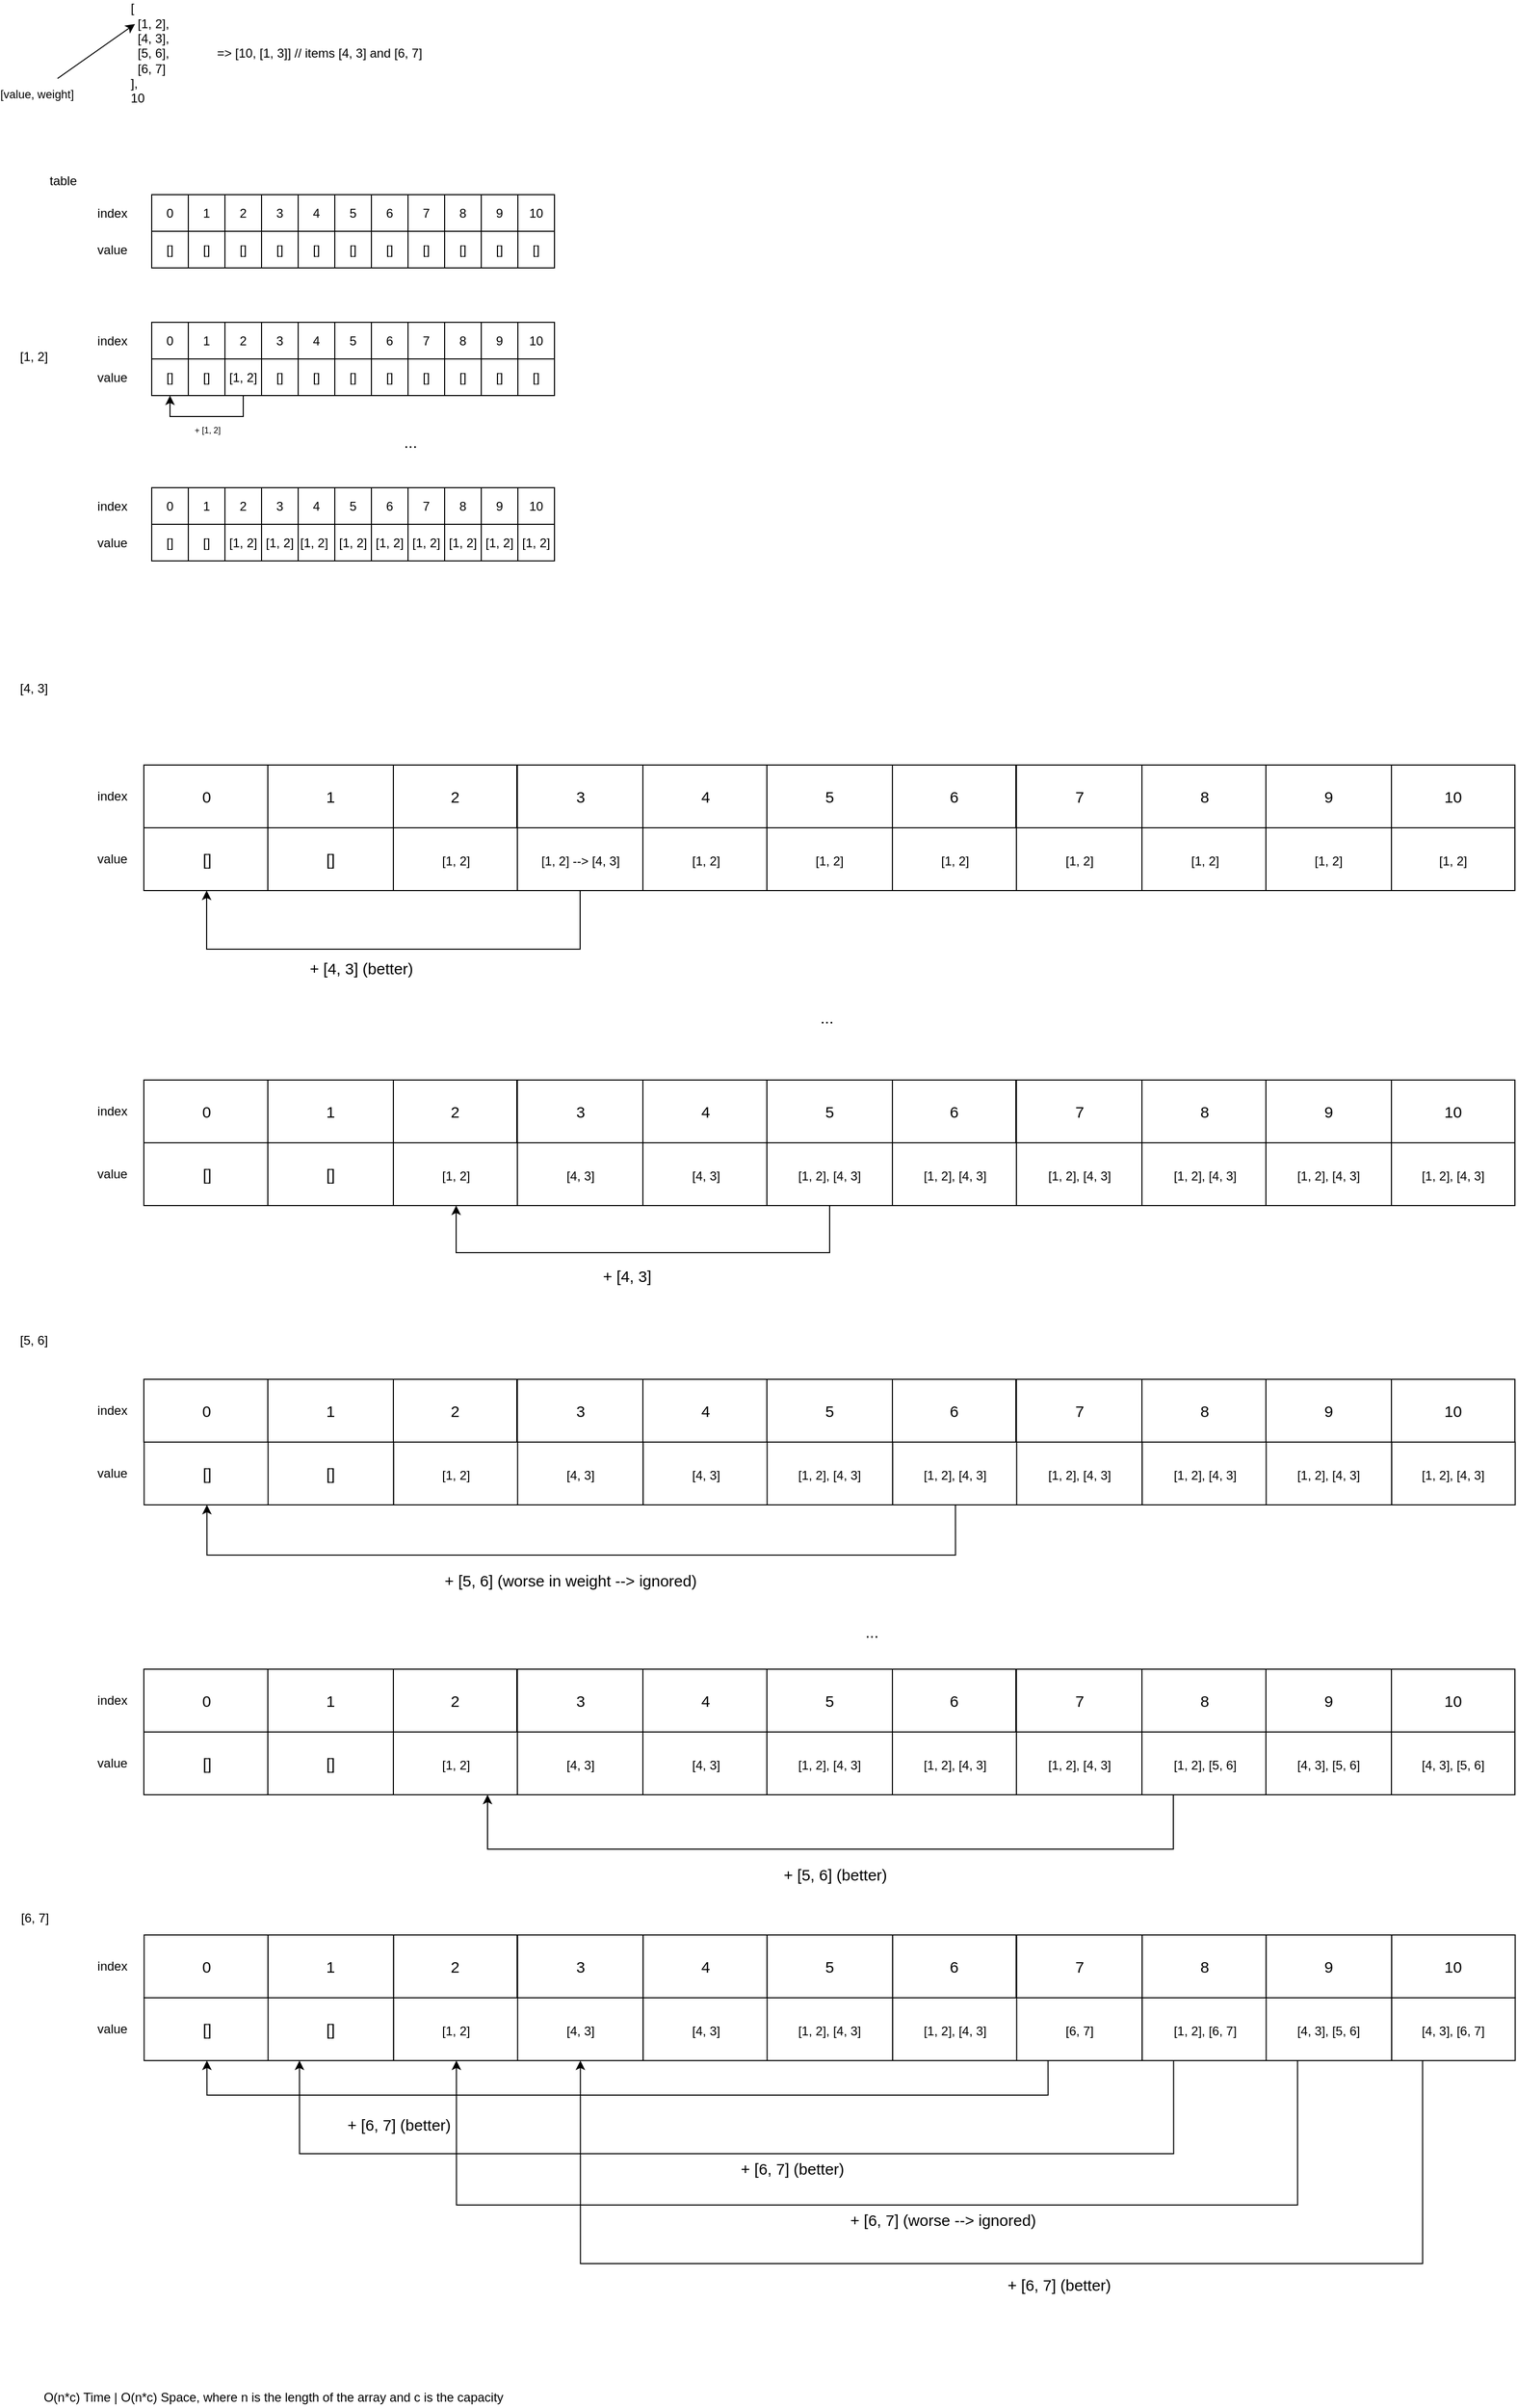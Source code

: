 <mxfile version="14.5.1" type="device"><diagram id="QhJhyZ4mM4_IE3tO9itw" name="KnapsackProblem"><mxGraphModel dx="1517" dy="710" grid="0" gridSize="10" guides="1" tooltips="1" connect="1" arrows="1" fold="1" page="0" pageScale="1" pageWidth="850" pageHeight="1100" math="0" shadow="0"><root><mxCell id="0"/><mxCell id="1" parent="0"/><mxCell id="BB3GYA-ZeCmXCDTuAXw7-2" value="&lt;div&gt;[&lt;/div&gt;&lt;div&gt;&amp;nbsp; [1, 2],&lt;/div&gt;&lt;div&gt;&amp;nbsp; [4, 3],&lt;/div&gt;&lt;div&gt;&amp;nbsp; [5, 6],&lt;/div&gt;&lt;div&gt;&amp;nbsp; [6, 7]&lt;/div&gt;&lt;div&gt;],&lt;/div&gt;&lt;div&gt;10&lt;/div&gt;" style="text;html=1;align=left;verticalAlign=middle;resizable=0;points=[];autosize=1;" vertex="1" parent="1"><mxGeometry x="113" y="82" width="47" height="99" as="geometry"/></mxCell><mxCell id="BB3GYA-ZeCmXCDTuAXw7-3" value="=&amp;gt; [10, [1, 3]] // items [4, 3] and [6, 7]" style="text;html=1;align=center;verticalAlign=middle;resizable=0;points=[];autosize=1;" vertex="1" parent="1"><mxGeometry x="192" y="122.5" width="206" height="18" as="geometry"/></mxCell><mxCell id="BB3GYA-ZeCmXCDTuAXw7-4" value="0" style="whiteSpace=wrap;html=1;aspect=fixed;align=center;" vertex="1" parent="1"><mxGeometry x="135" y="267" width="35" height="35" as="geometry"/></mxCell><mxCell id="BB3GYA-ZeCmXCDTuAXw7-5" value="1" style="whiteSpace=wrap;html=1;aspect=fixed;align=center;" vertex="1" parent="1"><mxGeometry x="170" y="267" width="35" height="35" as="geometry"/></mxCell><mxCell id="BB3GYA-ZeCmXCDTuAXw7-6" value="2" style="whiteSpace=wrap;html=1;aspect=fixed;align=center;" vertex="1" parent="1"><mxGeometry x="205" y="267" width="35" height="35" as="geometry"/></mxCell><mxCell id="BB3GYA-ZeCmXCDTuAXw7-7" value="3" style="whiteSpace=wrap;html=1;aspect=fixed;align=center;" vertex="1" parent="1"><mxGeometry x="240" y="267" width="35" height="35" as="geometry"/></mxCell><mxCell id="BB3GYA-ZeCmXCDTuAXw7-8" value="4" style="whiteSpace=wrap;html=1;aspect=fixed;align=center;" vertex="1" parent="1"><mxGeometry x="275" y="267" width="35" height="35" as="geometry"/></mxCell><mxCell id="BB3GYA-ZeCmXCDTuAXw7-9" value="index" style="text;html=1;align=center;verticalAlign=middle;resizable=0;points=[];autosize=1;" vertex="1" parent="1"><mxGeometry x="77" y="275.5" width="39" height="18" as="geometry"/></mxCell><mxCell id="BB3GYA-ZeCmXCDTuAXw7-10" value="5" style="whiteSpace=wrap;html=1;aspect=fixed;align=center;" vertex="1" parent="1"><mxGeometry x="310" y="267" width="35" height="35" as="geometry"/></mxCell><mxCell id="BB3GYA-ZeCmXCDTuAXw7-11" value="6" style="whiteSpace=wrap;html=1;aspect=fixed;align=center;" vertex="1" parent="1"><mxGeometry x="345" y="267" width="35" height="35" as="geometry"/></mxCell><mxCell id="BB3GYA-ZeCmXCDTuAXw7-12" value="7" style="whiteSpace=wrap;html=1;aspect=fixed;align=center;" vertex="1" parent="1"><mxGeometry x="380" y="267" width="35" height="35" as="geometry"/></mxCell><mxCell id="BB3GYA-ZeCmXCDTuAXw7-13" value="8" style="whiteSpace=wrap;html=1;aspect=fixed;align=center;" vertex="1" parent="1"><mxGeometry x="415" y="267" width="35" height="35" as="geometry"/></mxCell><mxCell id="BB3GYA-ZeCmXCDTuAXw7-14" value="9" style="whiteSpace=wrap;html=1;aspect=fixed;align=center;" vertex="1" parent="1"><mxGeometry x="450" y="267" width="35" height="35" as="geometry"/></mxCell><mxCell id="BB3GYA-ZeCmXCDTuAXw7-15" value="10" style="whiteSpace=wrap;html=1;aspect=fixed;align=center;" vertex="1" parent="1"><mxGeometry x="485" y="267" width="35" height="35" as="geometry"/></mxCell><mxCell id="BB3GYA-ZeCmXCDTuAXw7-16" value="value" style="text;html=1;align=center;verticalAlign=middle;resizable=0;points=[];autosize=1;" vertex="1" parent="1"><mxGeometry x="77" y="310.5" width="39" height="18" as="geometry"/></mxCell><mxCell id="BB3GYA-ZeCmXCDTuAXw7-17" value="[]" style="whiteSpace=wrap;html=1;aspect=fixed;align=center;" vertex="1" parent="1"><mxGeometry x="135" y="302" width="35" height="35" as="geometry"/></mxCell><mxCell id="BB3GYA-ZeCmXCDTuAXw7-18" value="[]" style="whiteSpace=wrap;html=1;aspect=fixed;align=center;" vertex="1" parent="1"><mxGeometry x="170" y="302" width="35" height="35" as="geometry"/></mxCell><mxCell id="BB3GYA-ZeCmXCDTuAXw7-19" value="[]" style="whiteSpace=wrap;html=1;aspect=fixed;align=center;" vertex="1" parent="1"><mxGeometry x="205" y="302" width="35" height="35" as="geometry"/></mxCell><mxCell id="BB3GYA-ZeCmXCDTuAXw7-20" value="[]" style="whiteSpace=wrap;html=1;aspect=fixed;align=center;" vertex="1" parent="1"><mxGeometry x="240" y="302" width="35" height="35" as="geometry"/></mxCell><mxCell id="BB3GYA-ZeCmXCDTuAXw7-21" value="[]" style="whiteSpace=wrap;html=1;aspect=fixed;align=center;" vertex="1" parent="1"><mxGeometry x="275" y="302" width="35" height="35" as="geometry"/></mxCell><mxCell id="BB3GYA-ZeCmXCDTuAXw7-22" value="[]" style="whiteSpace=wrap;html=1;aspect=fixed;align=center;" vertex="1" parent="1"><mxGeometry x="310" y="302" width="35" height="35" as="geometry"/></mxCell><mxCell id="BB3GYA-ZeCmXCDTuAXw7-23" value="[]" style="whiteSpace=wrap;html=1;aspect=fixed;align=center;" vertex="1" parent="1"><mxGeometry x="345" y="302" width="35" height="35" as="geometry"/></mxCell><mxCell id="BB3GYA-ZeCmXCDTuAXw7-24" value="[]" style="whiteSpace=wrap;html=1;aspect=fixed;align=center;" vertex="1" parent="1"><mxGeometry x="380" y="302" width="35" height="35" as="geometry"/></mxCell><mxCell id="BB3GYA-ZeCmXCDTuAXw7-25" value="[]" style="whiteSpace=wrap;html=1;aspect=fixed;align=center;" vertex="1" parent="1"><mxGeometry x="415" y="302" width="35" height="35" as="geometry"/></mxCell><mxCell id="BB3GYA-ZeCmXCDTuAXw7-26" value="[]" style="whiteSpace=wrap;html=1;aspect=fixed;align=center;" vertex="1" parent="1"><mxGeometry x="450" y="302" width="35" height="35" as="geometry"/></mxCell><mxCell id="BB3GYA-ZeCmXCDTuAXw7-27" value="[]" style="whiteSpace=wrap;html=1;aspect=fixed;align=center;" vertex="1" parent="1"><mxGeometry x="485" y="302" width="35" height="35" as="geometry"/></mxCell><mxCell id="BB3GYA-ZeCmXCDTuAXw7-29" value="table" style="text;html=1;align=center;verticalAlign=middle;resizable=0;points=[];autosize=1;" vertex="1" parent="1"><mxGeometry x="32" y="245" width="36" height="18" as="geometry"/></mxCell><mxCell id="BB3GYA-ZeCmXCDTuAXw7-30" value="0" style="whiteSpace=wrap;html=1;aspect=fixed;align=center;" vertex="1" parent="1"><mxGeometry x="135" y="389" width="35" height="35" as="geometry"/></mxCell><mxCell id="BB3GYA-ZeCmXCDTuAXw7-31" value="1" style="whiteSpace=wrap;html=1;aspect=fixed;align=center;" vertex="1" parent="1"><mxGeometry x="170" y="389" width="35" height="35" as="geometry"/></mxCell><mxCell id="BB3GYA-ZeCmXCDTuAXw7-32" value="2" style="whiteSpace=wrap;html=1;aspect=fixed;align=center;" vertex="1" parent="1"><mxGeometry x="205" y="389" width="35" height="35" as="geometry"/></mxCell><mxCell id="BB3GYA-ZeCmXCDTuAXw7-33" value="3" style="whiteSpace=wrap;html=1;aspect=fixed;align=center;" vertex="1" parent="1"><mxGeometry x="240" y="389" width="35" height="35" as="geometry"/></mxCell><mxCell id="BB3GYA-ZeCmXCDTuAXw7-34" value="4" style="whiteSpace=wrap;html=1;aspect=fixed;align=center;" vertex="1" parent="1"><mxGeometry x="275" y="389" width="35" height="35" as="geometry"/></mxCell><mxCell id="BB3GYA-ZeCmXCDTuAXw7-35" value="index" style="text;html=1;align=center;verticalAlign=middle;resizable=0;points=[];autosize=1;" vertex="1" parent="1"><mxGeometry x="77" y="397.5" width="39" height="18" as="geometry"/></mxCell><mxCell id="BB3GYA-ZeCmXCDTuAXw7-36" value="5" style="whiteSpace=wrap;html=1;aspect=fixed;align=center;" vertex="1" parent="1"><mxGeometry x="310" y="389" width="35" height="35" as="geometry"/></mxCell><mxCell id="BB3GYA-ZeCmXCDTuAXw7-37" value="6" style="whiteSpace=wrap;html=1;aspect=fixed;align=center;" vertex="1" parent="1"><mxGeometry x="345" y="389" width="35" height="35" as="geometry"/></mxCell><mxCell id="BB3GYA-ZeCmXCDTuAXw7-38" value="7" style="whiteSpace=wrap;html=1;aspect=fixed;align=center;" vertex="1" parent="1"><mxGeometry x="380" y="389" width="35" height="35" as="geometry"/></mxCell><mxCell id="BB3GYA-ZeCmXCDTuAXw7-39" value="8" style="whiteSpace=wrap;html=1;aspect=fixed;align=center;" vertex="1" parent="1"><mxGeometry x="415" y="389" width="35" height="35" as="geometry"/></mxCell><mxCell id="BB3GYA-ZeCmXCDTuAXw7-40" value="9" style="whiteSpace=wrap;html=1;aspect=fixed;align=center;" vertex="1" parent="1"><mxGeometry x="450" y="389" width="35" height="35" as="geometry"/></mxCell><mxCell id="BB3GYA-ZeCmXCDTuAXw7-41" value="10" style="whiteSpace=wrap;html=1;aspect=fixed;align=center;" vertex="1" parent="1"><mxGeometry x="485" y="389" width="35" height="35" as="geometry"/></mxCell><mxCell id="BB3GYA-ZeCmXCDTuAXw7-42" value="value" style="text;html=1;align=center;verticalAlign=middle;resizable=0;points=[];autosize=1;" vertex="1" parent="1"><mxGeometry x="77" y="432.5" width="39" height="18" as="geometry"/></mxCell><mxCell id="BB3GYA-ZeCmXCDTuAXw7-43" value="[]" style="whiteSpace=wrap;html=1;aspect=fixed;align=center;" vertex="1" parent="1"><mxGeometry x="135" y="424" width="35" height="35" as="geometry"/></mxCell><mxCell id="BB3GYA-ZeCmXCDTuAXw7-44" value="[]" style="whiteSpace=wrap;html=1;aspect=fixed;align=center;" vertex="1" parent="1"><mxGeometry x="170" y="424" width="35" height="35" as="geometry"/></mxCell><mxCell id="BB3GYA-ZeCmXCDTuAXw7-97" style="edgeStyle=orthogonalEdgeStyle;rounded=0;orthogonalLoop=1;jettySize=auto;html=1;exitX=0.5;exitY=1;exitDx=0;exitDy=0;entryX=0.5;entryY=1;entryDx=0;entryDy=0;fontSize=8;" edge="1" parent="1" source="BB3GYA-ZeCmXCDTuAXw7-45" target="BB3GYA-ZeCmXCDTuAXw7-43"><mxGeometry relative="1" as="geometry"/></mxCell><mxCell id="BB3GYA-ZeCmXCDTuAXw7-45" value="[1, 2]" style="whiteSpace=wrap;html=1;aspect=fixed;align=center;fontSize=12;" vertex="1" parent="1"><mxGeometry x="205" y="424" width="35" height="35" as="geometry"/></mxCell><mxCell id="BB3GYA-ZeCmXCDTuAXw7-46" value="[]" style="whiteSpace=wrap;html=1;aspect=fixed;align=center;" vertex="1" parent="1"><mxGeometry x="240" y="424" width="35" height="35" as="geometry"/></mxCell><mxCell id="BB3GYA-ZeCmXCDTuAXw7-47" value="&lt;span style=&quot;font-size: 12px&quot;&gt;[]&lt;/span&gt;" style="whiteSpace=wrap;html=1;aspect=fixed;align=center;fontSize=8;" vertex="1" parent="1"><mxGeometry x="275" y="424" width="35" height="35" as="geometry"/></mxCell><mxCell id="BB3GYA-ZeCmXCDTuAXw7-48" value="[]" style="whiteSpace=wrap;html=1;aspect=fixed;align=center;" vertex="1" parent="1"><mxGeometry x="310" y="424" width="35" height="35" as="geometry"/></mxCell><mxCell id="BB3GYA-ZeCmXCDTuAXw7-49" value="[]" style="whiteSpace=wrap;html=1;aspect=fixed;align=center;" vertex="1" parent="1"><mxGeometry x="345" y="424" width="35" height="35" as="geometry"/></mxCell><mxCell id="BB3GYA-ZeCmXCDTuAXw7-50" value="[]" style="whiteSpace=wrap;html=1;aspect=fixed;align=center;" vertex="1" parent="1"><mxGeometry x="380" y="424" width="35" height="35" as="geometry"/></mxCell><mxCell id="BB3GYA-ZeCmXCDTuAXw7-51" value="[]" style="whiteSpace=wrap;html=1;aspect=fixed;align=center;" vertex="1" parent="1"><mxGeometry x="415" y="424" width="35" height="35" as="geometry"/></mxCell><mxCell id="BB3GYA-ZeCmXCDTuAXw7-52" value="[]" style="whiteSpace=wrap;html=1;aspect=fixed;align=center;" vertex="1" parent="1"><mxGeometry x="450" y="424" width="35" height="35" as="geometry"/></mxCell><mxCell id="BB3GYA-ZeCmXCDTuAXw7-53" value="[]" style="whiteSpace=wrap;html=1;aspect=fixed;align=center;" vertex="1" parent="1"><mxGeometry x="485" y="424" width="35" height="35" as="geometry"/></mxCell><mxCell id="BB3GYA-ZeCmXCDTuAXw7-54" value="[value, weight]" style="endArrow=classic;html=1;entryX=0.128;entryY=0.222;entryDx=0;entryDy=0;entryPerimeter=0;" edge="1" parent="1" target="BB3GYA-ZeCmXCDTuAXw7-2"><mxGeometry x="-1" y="-25" width="50" height="50" relative="1" as="geometry"><mxPoint x="45" y="156" as="sourcePoint"/><mxPoint x="95" y="106" as="targetPoint"/><mxPoint x="-34" y="-5" as="offset"/></mxGeometry></mxCell><mxCell id="BB3GYA-ZeCmXCDTuAXw7-55" value="[1, 2]" style="text;html=1;align=center;verticalAlign=middle;resizable=0;points=[];autosize=1;" vertex="1" parent="1"><mxGeometry x="4" y="413" width="36" height="18" as="geometry"/></mxCell><mxCell id="BB3GYA-ZeCmXCDTuAXw7-60" value="+ [1, 2]" style="text;html=1;align=center;verticalAlign=middle;resizable=0;points=[];autosize=1;fontSize=8;" vertex="1" parent="1"><mxGeometry x="170" y="485" width="35" height="14" as="geometry"/></mxCell><mxCell id="BB3GYA-ZeCmXCDTuAXw7-65" value="0" style="whiteSpace=wrap;html=1;aspect=fixed;align=center;" vertex="1" parent="1"><mxGeometry x="135" y="547" width="35" height="35" as="geometry"/></mxCell><mxCell id="BB3GYA-ZeCmXCDTuAXw7-66" value="1" style="whiteSpace=wrap;html=1;aspect=fixed;align=center;" vertex="1" parent="1"><mxGeometry x="170" y="547" width="35" height="35" as="geometry"/></mxCell><mxCell id="BB3GYA-ZeCmXCDTuAXw7-67" value="2" style="whiteSpace=wrap;html=1;aspect=fixed;align=center;" vertex="1" parent="1"><mxGeometry x="205" y="547" width="35" height="35" as="geometry"/></mxCell><mxCell id="BB3GYA-ZeCmXCDTuAXw7-68" value="3" style="whiteSpace=wrap;html=1;aspect=fixed;align=center;" vertex="1" parent="1"><mxGeometry x="240" y="547" width="35" height="35" as="geometry"/></mxCell><mxCell id="BB3GYA-ZeCmXCDTuAXw7-69" value="4" style="whiteSpace=wrap;html=1;aspect=fixed;align=center;" vertex="1" parent="1"><mxGeometry x="275" y="547" width="35" height="35" as="geometry"/></mxCell><mxCell id="BB3GYA-ZeCmXCDTuAXw7-70" value="index" style="text;html=1;align=center;verticalAlign=middle;resizable=0;points=[];autosize=1;" vertex="1" parent="1"><mxGeometry x="77" y="555.5" width="39" height="18" as="geometry"/></mxCell><mxCell id="BB3GYA-ZeCmXCDTuAXw7-71" value="5" style="whiteSpace=wrap;html=1;aspect=fixed;align=center;" vertex="1" parent="1"><mxGeometry x="310" y="547" width="35" height="35" as="geometry"/></mxCell><mxCell id="BB3GYA-ZeCmXCDTuAXw7-72" value="6" style="whiteSpace=wrap;html=1;aspect=fixed;align=center;" vertex="1" parent="1"><mxGeometry x="345" y="547" width="35" height="35" as="geometry"/></mxCell><mxCell id="BB3GYA-ZeCmXCDTuAXw7-73" value="7" style="whiteSpace=wrap;html=1;aspect=fixed;align=center;" vertex="1" parent="1"><mxGeometry x="380" y="547" width="35" height="35" as="geometry"/></mxCell><mxCell id="BB3GYA-ZeCmXCDTuAXw7-74" value="8" style="whiteSpace=wrap;html=1;aspect=fixed;align=center;" vertex="1" parent="1"><mxGeometry x="415" y="547" width="35" height="35" as="geometry"/></mxCell><mxCell id="BB3GYA-ZeCmXCDTuAXw7-75" value="9" style="whiteSpace=wrap;html=1;aspect=fixed;align=center;" vertex="1" parent="1"><mxGeometry x="450" y="547" width="35" height="35" as="geometry"/></mxCell><mxCell id="BB3GYA-ZeCmXCDTuAXw7-76" value="10" style="whiteSpace=wrap;html=1;aspect=fixed;align=center;" vertex="1" parent="1"><mxGeometry x="485" y="547" width="35" height="35" as="geometry"/></mxCell><mxCell id="BB3GYA-ZeCmXCDTuAXw7-77" value="value" style="text;html=1;align=center;verticalAlign=middle;resizable=0;points=[];autosize=1;" vertex="1" parent="1"><mxGeometry x="77" y="590.5" width="39" height="18" as="geometry"/></mxCell><mxCell id="BB3GYA-ZeCmXCDTuAXw7-78" value="[]" style="whiteSpace=wrap;html=1;aspect=fixed;align=center;" vertex="1" parent="1"><mxGeometry x="135" y="582" width="35" height="35" as="geometry"/></mxCell><mxCell id="BB3GYA-ZeCmXCDTuAXw7-79" value="[]" style="whiteSpace=wrap;html=1;aspect=fixed;align=center;" vertex="1" parent="1"><mxGeometry x="170" y="582" width="35" height="35" as="geometry"/></mxCell><mxCell id="BB3GYA-ZeCmXCDTuAXw7-80" value="[1, 2]" style="whiteSpace=wrap;html=1;aspect=fixed;align=center;fontSize=12;" vertex="1" parent="1"><mxGeometry x="205" y="582" width="35" height="35" as="geometry"/></mxCell><mxCell id="BB3GYA-ZeCmXCDTuAXw7-81" value="[1, 2]" style="whiteSpace=wrap;html=1;aspect=fixed;align=center;" vertex="1" parent="1"><mxGeometry x="240" y="582" width="35" height="35" as="geometry"/></mxCell><mxCell id="BB3GYA-ZeCmXCDTuAXw7-82" value="&lt;span style=&quot;font-size: 12px ; text-align: center&quot;&gt;[1, 2]&lt;/span&gt;" style="whiteSpace=wrap;html=1;aspect=fixed;align=left;fontSize=6;" vertex="1" parent="1"><mxGeometry x="275" y="582" width="35" height="35" as="geometry"/></mxCell><mxCell id="BB3GYA-ZeCmXCDTuAXw7-83" value="[1, 2]" style="whiteSpace=wrap;html=1;aspect=fixed;align=center;" vertex="1" parent="1"><mxGeometry x="310" y="582" width="35" height="35" as="geometry"/></mxCell><mxCell id="BB3GYA-ZeCmXCDTuAXw7-84" value="[1, 2]" style="whiteSpace=wrap;html=1;aspect=fixed;align=center;" vertex="1" parent="1"><mxGeometry x="345" y="582" width="35" height="35" as="geometry"/></mxCell><mxCell id="BB3GYA-ZeCmXCDTuAXw7-85" value="[1, 2]" style="whiteSpace=wrap;html=1;aspect=fixed;align=center;" vertex="1" parent="1"><mxGeometry x="380" y="582" width="35" height="35" as="geometry"/></mxCell><mxCell id="BB3GYA-ZeCmXCDTuAXw7-86" value="[1, 2]" style="whiteSpace=wrap;html=1;aspect=fixed;align=center;" vertex="1" parent="1"><mxGeometry x="415" y="582" width="35" height="35" as="geometry"/></mxCell><mxCell id="BB3GYA-ZeCmXCDTuAXw7-87" value="[1, 2]" style="whiteSpace=wrap;html=1;aspect=fixed;align=center;" vertex="1" parent="1"><mxGeometry x="450" y="582" width="35" height="35" as="geometry"/></mxCell><mxCell id="BB3GYA-ZeCmXCDTuAXw7-88" value="[1, 2]" style="whiteSpace=wrap;html=1;aspect=fixed;align=center;" vertex="1" parent="1"><mxGeometry x="485" y="582" width="35" height="35" as="geometry"/></mxCell><mxCell id="BB3GYA-ZeCmXCDTuAXw7-98" value="..." style="text;html=1;align=center;verticalAlign=middle;resizable=0;points=[];autosize=1;fontSize=15;" vertex="1" parent="1"><mxGeometry x="370" y="492" width="23" height="22" as="geometry"/></mxCell><mxCell id="BB3GYA-ZeCmXCDTuAXw7-150" value="[4, 3]" style="text;html=1;align=center;verticalAlign=middle;resizable=0;points=[];autosize=1;" vertex="1" parent="1"><mxGeometry x="4" y="730" width="36" height="18" as="geometry"/></mxCell><mxCell id="BB3GYA-ZeCmXCDTuAXw7-152" value="index" style="text;html=1;align=center;verticalAlign=middle;resizable=0;points=[];autosize=1;" vertex="1" parent="1"><mxGeometry x="77" y="833" width="39" height="18" as="geometry"/></mxCell><mxCell id="BB3GYA-ZeCmXCDTuAXw7-153" value="value" style="text;html=1;align=center;verticalAlign=middle;resizable=0;points=[];autosize=1;" vertex="1" parent="1"><mxGeometry x="77" y="893" width="39" height="18" as="geometry"/></mxCell><mxCell id="BB3GYA-ZeCmXCDTuAXw7-154" value="[]" style="rounded=0;whiteSpace=wrap;html=1;fontSize=15;align=center;" vertex="1" parent="1"><mxGeometry x="127.5" y="872" width="120" height="60" as="geometry"/></mxCell><mxCell id="BB3GYA-ZeCmXCDTuAXw7-155" value="[]" style="rounded=0;whiteSpace=wrap;html=1;fontSize=15;align=center;" vertex="1" parent="1"><mxGeometry x="246" y="872" width="120" height="60" as="geometry"/></mxCell><mxCell id="BB3GYA-ZeCmXCDTuAXw7-156" value="&lt;span style=&quot;font-size: 12px&quot;&gt;[1, 2]&lt;/span&gt;" style="rounded=0;whiteSpace=wrap;html=1;fontSize=15;align=center;" vertex="1" parent="1"><mxGeometry x="366" y="872" width="120" height="60" as="geometry"/></mxCell><mxCell id="BB3GYA-ZeCmXCDTuAXw7-176" style="edgeStyle=orthogonalEdgeStyle;rounded=0;orthogonalLoop=1;jettySize=auto;html=1;exitX=0.5;exitY=1;exitDx=0;exitDy=0;entryX=0.5;entryY=1;entryDx=0;entryDy=0;fontSize=15;" edge="1" parent="1" source="BB3GYA-ZeCmXCDTuAXw7-157" target="BB3GYA-ZeCmXCDTuAXw7-154"><mxGeometry relative="1" as="geometry"><Array as="points"><mxPoint x="545" y="988"/><mxPoint x="187" y="988"/></Array></mxGeometry></mxCell><mxCell id="BB3GYA-ZeCmXCDTuAXw7-157" value="&lt;span style=&quot;font-size: 12px&quot;&gt;[1, 2] --&amp;gt; [4, 3]&lt;/span&gt;" style="rounded=0;whiteSpace=wrap;html=1;fontSize=15;align=center;" vertex="1" parent="1"><mxGeometry x="484.5" y="872" width="120" height="60" as="geometry"/></mxCell><mxCell id="BB3GYA-ZeCmXCDTuAXw7-158" value="&lt;span style=&quot;font-size: 12px&quot;&gt;[1, 2]&lt;/span&gt;" style="rounded=0;whiteSpace=wrap;html=1;fontSize=15;align=center;" vertex="1" parent="1"><mxGeometry x="604.5" y="872" width="120" height="60" as="geometry"/></mxCell><mxCell id="BB3GYA-ZeCmXCDTuAXw7-159" value="&lt;span style=&quot;font-size: 12px&quot;&gt;[1, 2]&lt;/span&gt;" style="rounded=0;whiteSpace=wrap;html=1;fontSize=15;align=center;" vertex="1" parent="1"><mxGeometry x="723" y="872" width="120" height="60" as="geometry"/></mxCell><mxCell id="BB3GYA-ZeCmXCDTuAXw7-160" value="&lt;span style=&quot;font-size: 12px&quot;&gt;[1, 2]&lt;/span&gt;" style="rounded=0;whiteSpace=wrap;html=1;fontSize=15;align=center;" vertex="1" parent="1"><mxGeometry x="843" y="872" width="120" height="60" as="geometry"/></mxCell><mxCell id="BB3GYA-ZeCmXCDTuAXw7-161" value="&lt;span style=&quot;font-size: 12px&quot;&gt;[1, 2]&lt;/span&gt;" style="rounded=0;whiteSpace=wrap;html=1;fontSize=15;align=center;" vertex="1" parent="1"><mxGeometry x="961.5" y="872" width="120" height="60" as="geometry"/></mxCell><mxCell id="BB3GYA-ZeCmXCDTuAXw7-162" value="&lt;span style=&quot;font-size: 12px&quot;&gt;[1, 2]&lt;/span&gt;" style="rounded=0;whiteSpace=wrap;html=1;fontSize=15;align=center;" vertex="1" parent="1"><mxGeometry x="1081.5" y="872" width="120" height="60" as="geometry"/></mxCell><mxCell id="BB3GYA-ZeCmXCDTuAXw7-163" value="&lt;span style=&quot;font-size: 12px&quot;&gt;[1, 2]&lt;/span&gt;" style="rounded=0;whiteSpace=wrap;html=1;fontSize=15;align=center;" vertex="1" parent="1"><mxGeometry x="1200" y="872" width="120" height="60" as="geometry"/></mxCell><mxCell id="BB3GYA-ZeCmXCDTuAXw7-164" value="&lt;span style=&quot;font-size: 12px&quot;&gt;[1, 2]&lt;/span&gt;" style="rounded=0;whiteSpace=wrap;html=1;fontSize=15;align=center;" vertex="1" parent="1"><mxGeometry x="1320" y="872" width="118" height="60" as="geometry"/></mxCell><mxCell id="BB3GYA-ZeCmXCDTuAXw7-165" value="0" style="rounded=0;whiteSpace=wrap;html=1;fontSize=15;align=center;" vertex="1" parent="1"><mxGeometry x="127.5" y="812" width="118.5" height="60" as="geometry"/></mxCell><mxCell id="BB3GYA-ZeCmXCDTuAXw7-166" value="1" style="rounded=0;whiteSpace=wrap;html=1;fontSize=15;align=center;" vertex="1" parent="1"><mxGeometry x="246" y="812" width="120" height="60" as="geometry"/></mxCell><mxCell id="BB3GYA-ZeCmXCDTuAXw7-167" value="2" style="rounded=0;whiteSpace=wrap;html=1;fontSize=15;align=center;" vertex="1" parent="1"><mxGeometry x="366" y="812" width="118" height="60" as="geometry"/></mxCell><mxCell id="BB3GYA-ZeCmXCDTuAXw7-168" value="3" style="rounded=0;whiteSpace=wrap;html=1;fontSize=15;align=center;" vertex="1" parent="1"><mxGeometry x="484.5" y="812" width="120" height="60" as="geometry"/></mxCell><mxCell id="BB3GYA-ZeCmXCDTuAXw7-169" value="4" style="rounded=0;whiteSpace=wrap;html=1;fontSize=15;align=center;" vertex="1" parent="1"><mxGeometry x="604.5" y="812" width="118.5" height="60" as="geometry"/></mxCell><mxCell id="BB3GYA-ZeCmXCDTuAXw7-170" value="5" style="rounded=0;whiteSpace=wrap;html=1;fontSize=15;align=center;" vertex="1" parent="1"><mxGeometry x="723" y="812" width="120" height="60" as="geometry"/></mxCell><mxCell id="BB3GYA-ZeCmXCDTuAXw7-171" value="6" style="rounded=0;whiteSpace=wrap;html=1;fontSize=15;align=center;" vertex="1" parent="1"><mxGeometry x="843" y="812" width="118" height="60" as="geometry"/></mxCell><mxCell id="BB3GYA-ZeCmXCDTuAXw7-172" value="7" style="rounded=0;whiteSpace=wrap;html=1;fontSize=15;align=center;" vertex="1" parent="1"><mxGeometry x="961.5" y="812" width="120" height="60" as="geometry"/></mxCell><mxCell id="BB3GYA-ZeCmXCDTuAXw7-173" value="8" style="rounded=0;whiteSpace=wrap;html=1;fontSize=15;align=center;" vertex="1" parent="1"><mxGeometry x="1081.5" y="812" width="118.5" height="60" as="geometry"/></mxCell><mxCell id="BB3GYA-ZeCmXCDTuAXw7-174" value="9" style="rounded=0;whiteSpace=wrap;html=1;fontSize=15;align=center;" vertex="1" parent="1"><mxGeometry x="1200" y="812" width="120" height="60" as="geometry"/></mxCell><mxCell id="BB3GYA-ZeCmXCDTuAXw7-175" value="10" style="rounded=0;whiteSpace=wrap;html=1;fontSize=15;align=center;" vertex="1" parent="1"><mxGeometry x="1320" y="812" width="118" height="60" as="geometry"/></mxCell><mxCell id="BB3GYA-ZeCmXCDTuAXw7-177" value="+ [4, 3] (better)" style="text;html=1;align=center;verticalAlign=middle;resizable=0;points=[];autosize=1;fontSize=15;" vertex="1" parent="1"><mxGeometry x="280" y="995" width="109" height="22" as="geometry"/></mxCell><mxCell id="BB3GYA-ZeCmXCDTuAXw7-178" value="index" style="text;html=1;align=center;verticalAlign=middle;resizable=0;points=[];autosize=1;" vertex="1" parent="1"><mxGeometry x="77" y="1134" width="39" height="18" as="geometry"/></mxCell><mxCell id="BB3GYA-ZeCmXCDTuAXw7-179" value="value" style="text;html=1;align=center;verticalAlign=middle;resizable=0;points=[];autosize=1;" vertex="1" parent="1"><mxGeometry x="77" y="1194" width="39" height="18" as="geometry"/></mxCell><mxCell id="BB3GYA-ZeCmXCDTuAXw7-180" value="[]" style="rounded=0;whiteSpace=wrap;html=1;fontSize=15;align=center;" vertex="1" parent="1"><mxGeometry x="127.5" y="1173" width="120" height="60" as="geometry"/></mxCell><mxCell id="BB3GYA-ZeCmXCDTuAXw7-181" value="[]" style="rounded=0;whiteSpace=wrap;html=1;fontSize=15;align=center;" vertex="1" parent="1"><mxGeometry x="246" y="1173" width="120" height="60" as="geometry"/></mxCell><mxCell id="BB3GYA-ZeCmXCDTuAXw7-182" value="&lt;span style=&quot;font-size: 12px&quot;&gt;[1, 2]&lt;/span&gt;" style="rounded=0;whiteSpace=wrap;html=1;fontSize=15;align=center;" vertex="1" parent="1"><mxGeometry x="366" y="1173" width="120" height="60" as="geometry"/></mxCell><mxCell id="BB3GYA-ZeCmXCDTuAXw7-183" value="&lt;span style=&quot;font-size: 12px&quot;&gt;[4, 3]&lt;/span&gt;" style="rounded=0;whiteSpace=wrap;html=1;fontSize=15;align=center;" vertex="1" parent="1"><mxGeometry x="484.5" y="1173" width="120" height="60" as="geometry"/></mxCell><mxCell id="BB3GYA-ZeCmXCDTuAXw7-184" value="&lt;span style=&quot;font-size: 12px&quot;&gt;[4, 3]&lt;/span&gt;" style="rounded=0;whiteSpace=wrap;html=1;fontSize=15;align=center;" vertex="1" parent="1"><mxGeometry x="604.5" y="1173" width="120" height="60" as="geometry"/></mxCell><mxCell id="BB3GYA-ZeCmXCDTuAXw7-202" style="edgeStyle=orthogonalEdgeStyle;rounded=0;orthogonalLoop=1;jettySize=auto;html=1;exitX=0.5;exitY=1;exitDx=0;exitDy=0;entryX=0.5;entryY=1;entryDx=0;entryDy=0;fontSize=12;" edge="1" parent="1" source="BB3GYA-ZeCmXCDTuAXw7-185" target="BB3GYA-ZeCmXCDTuAXw7-182"><mxGeometry relative="1" as="geometry"><Array as="points"><mxPoint x="783" y="1278"/><mxPoint x="426" y="1278"/></Array></mxGeometry></mxCell><mxCell id="BB3GYA-ZeCmXCDTuAXw7-185" value="&lt;span style=&quot;font-size: 12px&quot;&gt;[1, 2],&amp;nbsp;&lt;/span&gt;&lt;span style=&quot;font-size: 12px&quot;&gt;[4, 3]&lt;/span&gt;" style="rounded=0;whiteSpace=wrap;html=1;fontSize=15;align=center;" vertex="1" parent="1"><mxGeometry x="723" y="1173" width="120" height="60" as="geometry"/></mxCell><mxCell id="BB3GYA-ZeCmXCDTuAXw7-186" value="&lt;span style=&quot;font-size: 12px&quot;&gt;[1, 2],&amp;nbsp;&lt;/span&gt;&lt;span style=&quot;font-size: 12px&quot;&gt;[4, 3]&lt;/span&gt;" style="rounded=0;whiteSpace=wrap;html=1;fontSize=15;align=center;" vertex="1" parent="1"><mxGeometry x="843" y="1173" width="120" height="60" as="geometry"/></mxCell><mxCell id="BB3GYA-ZeCmXCDTuAXw7-187" value="&lt;span style=&quot;font-size: 12px&quot;&gt;[1, 2],&amp;nbsp;&lt;/span&gt;&lt;span style=&quot;font-size: 12px&quot;&gt;[4, 3]&lt;/span&gt;" style="rounded=0;whiteSpace=wrap;html=1;fontSize=15;align=center;" vertex="1" parent="1"><mxGeometry x="961.5" y="1173" width="120" height="60" as="geometry"/></mxCell><mxCell id="BB3GYA-ZeCmXCDTuAXw7-188" value="&lt;span style=&quot;font-size: 12px&quot;&gt;[1, 2],&amp;nbsp;&lt;/span&gt;&lt;span style=&quot;font-size: 12px&quot;&gt;[4, 3]&lt;/span&gt;" style="rounded=0;whiteSpace=wrap;html=1;fontSize=15;align=center;" vertex="1" parent="1"><mxGeometry x="1081.5" y="1173" width="120" height="60" as="geometry"/></mxCell><mxCell id="BB3GYA-ZeCmXCDTuAXw7-189" value="&lt;span style=&quot;font-size: 12px&quot;&gt;[1, 2],&amp;nbsp;&lt;/span&gt;&lt;span style=&quot;font-size: 12px&quot;&gt;[4, 3]&lt;/span&gt;" style="rounded=0;whiteSpace=wrap;html=1;fontSize=15;align=center;" vertex="1" parent="1"><mxGeometry x="1200" y="1173" width="120" height="60" as="geometry"/></mxCell><mxCell id="BB3GYA-ZeCmXCDTuAXw7-190" value="&lt;span style=&quot;font-size: 12px&quot;&gt;[1, 2],&amp;nbsp;&lt;/span&gt;&lt;span style=&quot;font-size: 12px&quot;&gt;[4, 3]&lt;/span&gt;" style="rounded=0;whiteSpace=wrap;html=1;fontSize=15;align=center;" vertex="1" parent="1"><mxGeometry x="1320" y="1173" width="118" height="60" as="geometry"/></mxCell><mxCell id="BB3GYA-ZeCmXCDTuAXw7-191" value="0" style="rounded=0;whiteSpace=wrap;html=1;fontSize=15;align=center;" vertex="1" parent="1"><mxGeometry x="127.5" y="1113" width="118.5" height="60" as="geometry"/></mxCell><mxCell id="BB3GYA-ZeCmXCDTuAXw7-192" value="1" style="rounded=0;whiteSpace=wrap;html=1;fontSize=15;align=center;" vertex="1" parent="1"><mxGeometry x="246" y="1113" width="120" height="60" as="geometry"/></mxCell><mxCell id="BB3GYA-ZeCmXCDTuAXw7-193" value="2" style="rounded=0;whiteSpace=wrap;html=1;fontSize=15;align=center;" vertex="1" parent="1"><mxGeometry x="366" y="1113" width="118" height="60" as="geometry"/></mxCell><mxCell id="BB3GYA-ZeCmXCDTuAXw7-194" value="3" style="rounded=0;whiteSpace=wrap;html=1;fontSize=15;align=center;" vertex="1" parent="1"><mxGeometry x="484.5" y="1113" width="120" height="60" as="geometry"/></mxCell><mxCell id="BB3GYA-ZeCmXCDTuAXw7-195" value="4" style="rounded=0;whiteSpace=wrap;html=1;fontSize=15;align=center;" vertex="1" parent="1"><mxGeometry x="604.5" y="1113" width="118.5" height="60" as="geometry"/></mxCell><mxCell id="BB3GYA-ZeCmXCDTuAXw7-196" value="5" style="rounded=0;whiteSpace=wrap;html=1;fontSize=15;align=center;" vertex="1" parent="1"><mxGeometry x="723" y="1113" width="120" height="60" as="geometry"/></mxCell><mxCell id="BB3GYA-ZeCmXCDTuAXw7-197" value="6" style="rounded=0;whiteSpace=wrap;html=1;fontSize=15;align=center;" vertex="1" parent="1"><mxGeometry x="843" y="1113" width="118" height="60" as="geometry"/></mxCell><mxCell id="BB3GYA-ZeCmXCDTuAXw7-198" value="7" style="rounded=0;whiteSpace=wrap;html=1;fontSize=15;align=center;" vertex="1" parent="1"><mxGeometry x="961.5" y="1113" width="120" height="60" as="geometry"/></mxCell><mxCell id="BB3GYA-ZeCmXCDTuAXw7-199" value="8" style="rounded=0;whiteSpace=wrap;html=1;fontSize=15;align=center;" vertex="1" parent="1"><mxGeometry x="1081.5" y="1113" width="118.5" height="60" as="geometry"/></mxCell><mxCell id="BB3GYA-ZeCmXCDTuAXw7-200" value="9" style="rounded=0;whiteSpace=wrap;html=1;fontSize=15;align=center;" vertex="1" parent="1"><mxGeometry x="1200" y="1113" width="120" height="60" as="geometry"/></mxCell><mxCell id="BB3GYA-ZeCmXCDTuAXw7-201" value="10" style="rounded=0;whiteSpace=wrap;html=1;fontSize=15;align=center;" vertex="1" parent="1"><mxGeometry x="1320" y="1113" width="118" height="60" as="geometry"/></mxCell><mxCell id="BB3GYA-ZeCmXCDTuAXw7-203" value="&lt;span style=&quot;font-size: 15px&quot;&gt;+ [4, 3]&lt;/span&gt;" style="text;html=1;align=center;verticalAlign=middle;resizable=0;points=[];autosize=1;fontSize=12;" vertex="1" parent="1"><mxGeometry x="561" y="1290" width="56" height="19" as="geometry"/></mxCell><mxCell id="BB3GYA-ZeCmXCDTuAXw7-204" value="..." style="text;html=1;align=center;verticalAlign=middle;resizable=0;points=[];autosize=1;fontSize=15;" vertex="1" parent="1"><mxGeometry x="768" y="1042" width="23" height="22" as="geometry"/></mxCell><mxCell id="BB3GYA-ZeCmXCDTuAXw7-205" value="[5, 6]" style="text;html=1;align=center;verticalAlign=middle;resizable=0;points=[];autosize=1;" vertex="1" parent="1"><mxGeometry x="4" y="1353" width="36" height="18" as="geometry"/></mxCell><mxCell id="BB3GYA-ZeCmXCDTuAXw7-206" value="index" style="text;html=1;align=center;verticalAlign=middle;resizable=0;points=[];autosize=1;" vertex="1" parent="1"><mxGeometry x="77" y="1420" width="39" height="18" as="geometry"/></mxCell><mxCell id="BB3GYA-ZeCmXCDTuAXw7-207" value="value" style="text;html=1;align=center;verticalAlign=middle;resizable=0;points=[];autosize=1;" vertex="1" parent="1"><mxGeometry x="77" y="1480" width="39" height="18" as="geometry"/></mxCell><mxCell id="BB3GYA-ZeCmXCDTuAXw7-230" style="edgeStyle=orthogonalEdgeStyle;rounded=0;orthogonalLoop=1;jettySize=auto;html=1;exitX=0.5;exitY=1;exitDx=0;exitDy=0;entryX=0.5;entryY=1;entryDx=0;entryDy=0;fontSize=12;" edge="1" parent="1" source="BB3GYA-ZeCmXCDTuAXw7-214"><mxGeometry relative="1" as="geometry"><mxPoint x="187.5" y="1744" as="targetPoint"/><Array as="points"><mxPoint x="903" y="1794"/><mxPoint x="187" y="1794"/></Array></mxGeometry></mxCell><mxCell id="BB3GYA-ZeCmXCDTuAXw7-219" value="0" style="rounded=0;whiteSpace=wrap;html=1;fontSize=15;align=center;" vertex="1" parent="1"><mxGeometry x="127.5" y="1399" width="118.5" height="60" as="geometry"/></mxCell><mxCell id="BB3GYA-ZeCmXCDTuAXw7-220" value="1" style="rounded=0;whiteSpace=wrap;html=1;fontSize=15;align=center;" vertex="1" parent="1"><mxGeometry x="246" y="1399" width="120" height="60" as="geometry"/></mxCell><mxCell id="BB3GYA-ZeCmXCDTuAXw7-221" value="2" style="rounded=0;whiteSpace=wrap;html=1;fontSize=15;align=center;" vertex="1" parent="1"><mxGeometry x="366" y="1399" width="118" height="60" as="geometry"/></mxCell><mxCell id="BB3GYA-ZeCmXCDTuAXw7-222" value="3" style="rounded=0;whiteSpace=wrap;html=1;fontSize=15;align=center;" vertex="1" parent="1"><mxGeometry x="484.5" y="1399" width="120" height="60" as="geometry"/></mxCell><mxCell id="BB3GYA-ZeCmXCDTuAXw7-223" value="4" style="rounded=0;whiteSpace=wrap;html=1;fontSize=15;align=center;" vertex="1" parent="1"><mxGeometry x="604.5" y="1399" width="118.5" height="60" as="geometry"/></mxCell><mxCell id="BB3GYA-ZeCmXCDTuAXw7-224" value="5" style="rounded=0;whiteSpace=wrap;html=1;fontSize=15;align=center;" vertex="1" parent="1"><mxGeometry x="723" y="1399" width="120" height="60" as="geometry"/></mxCell><mxCell id="BB3GYA-ZeCmXCDTuAXw7-225" value="6" style="rounded=0;whiteSpace=wrap;html=1;fontSize=15;align=center;" vertex="1" parent="1"><mxGeometry x="843" y="1399" width="118" height="60" as="geometry"/></mxCell><mxCell id="BB3GYA-ZeCmXCDTuAXw7-226" value="7" style="rounded=0;whiteSpace=wrap;html=1;fontSize=15;align=center;" vertex="1" parent="1"><mxGeometry x="961.5" y="1399" width="120" height="60" as="geometry"/></mxCell><mxCell id="BB3GYA-ZeCmXCDTuAXw7-227" value="8" style="rounded=0;whiteSpace=wrap;html=1;fontSize=15;align=center;" vertex="1" parent="1"><mxGeometry x="1081.5" y="1399" width="118.5" height="60" as="geometry"/></mxCell><mxCell id="BB3GYA-ZeCmXCDTuAXw7-228" value="9" style="rounded=0;whiteSpace=wrap;html=1;fontSize=15;align=center;" vertex="1" parent="1"><mxGeometry x="1200" y="1399" width="120" height="60" as="geometry"/></mxCell><mxCell id="BB3GYA-ZeCmXCDTuAXw7-229" value="10" style="rounded=0;whiteSpace=wrap;html=1;fontSize=15;align=center;" vertex="1" parent="1"><mxGeometry x="1320" y="1399" width="118" height="60" as="geometry"/></mxCell><mxCell id="BB3GYA-ZeCmXCDTuAXw7-231" value="&lt;span style=&quot;font-size: 15px&quot;&gt;+ [5, 6] (worse in weight --&amp;gt; ignored)&lt;/span&gt;" style="text;html=1;align=center;verticalAlign=middle;resizable=0;points=[];autosize=1;fontSize=12;" vertex="1" parent="1"><mxGeometry x="409" y="1581" width="251" height="19" as="geometry"/></mxCell><mxCell id="BB3GYA-ZeCmXCDTuAXw7-232" value="index" style="text;html=1;align=center;verticalAlign=middle;resizable=0;points=[];autosize=1;" vertex="1" parent="1"><mxGeometry x="77" y="1697" width="39" height="18" as="geometry"/></mxCell><mxCell id="BB3GYA-ZeCmXCDTuAXw7-233" value="value" style="text;html=1;align=center;verticalAlign=middle;resizable=0;points=[];autosize=1;" vertex="1" parent="1"><mxGeometry x="77" y="1757" width="39" height="18" as="geometry"/></mxCell><mxCell id="BB3GYA-ZeCmXCDTuAXw7-245" value="0" style="rounded=0;whiteSpace=wrap;html=1;fontSize=15;align=center;" vertex="1" parent="1"><mxGeometry x="127.5" y="1676" width="118.5" height="60" as="geometry"/></mxCell><mxCell id="BB3GYA-ZeCmXCDTuAXw7-246" value="1" style="rounded=0;whiteSpace=wrap;html=1;fontSize=15;align=center;" vertex="1" parent="1"><mxGeometry x="246" y="1676" width="120" height="60" as="geometry"/></mxCell><mxCell id="BB3GYA-ZeCmXCDTuAXw7-247" value="2" style="rounded=0;whiteSpace=wrap;html=1;fontSize=15;align=center;" vertex="1" parent="1"><mxGeometry x="366" y="1676" width="118" height="60" as="geometry"/></mxCell><mxCell id="BB3GYA-ZeCmXCDTuAXw7-248" value="3" style="rounded=0;whiteSpace=wrap;html=1;fontSize=15;align=center;" vertex="1" parent="1"><mxGeometry x="484.5" y="1676" width="120" height="60" as="geometry"/></mxCell><mxCell id="BB3GYA-ZeCmXCDTuAXw7-249" value="4" style="rounded=0;whiteSpace=wrap;html=1;fontSize=15;align=center;" vertex="1" parent="1"><mxGeometry x="604.5" y="1676" width="118.5" height="60" as="geometry"/></mxCell><mxCell id="BB3GYA-ZeCmXCDTuAXw7-250" value="5" style="rounded=0;whiteSpace=wrap;html=1;fontSize=15;align=center;" vertex="1" parent="1"><mxGeometry x="723" y="1676" width="120" height="60" as="geometry"/></mxCell><mxCell id="BB3GYA-ZeCmXCDTuAXw7-251" value="6" style="rounded=0;whiteSpace=wrap;html=1;fontSize=15;align=center;" vertex="1" parent="1"><mxGeometry x="843" y="1676" width="118" height="60" as="geometry"/></mxCell><mxCell id="BB3GYA-ZeCmXCDTuAXw7-252" value="7" style="rounded=0;whiteSpace=wrap;html=1;fontSize=15;align=center;" vertex="1" parent="1"><mxGeometry x="961.5" y="1676" width="120" height="60" as="geometry"/></mxCell><mxCell id="BB3GYA-ZeCmXCDTuAXw7-253" value="8" style="rounded=0;whiteSpace=wrap;html=1;fontSize=15;align=center;" vertex="1" parent="1"><mxGeometry x="1081.5" y="1676" width="118.5" height="60" as="geometry"/></mxCell><mxCell id="BB3GYA-ZeCmXCDTuAXw7-254" value="9" style="rounded=0;whiteSpace=wrap;html=1;fontSize=15;align=center;" vertex="1" parent="1"><mxGeometry x="1200" y="1676" width="120" height="60" as="geometry"/></mxCell><mxCell id="BB3GYA-ZeCmXCDTuAXw7-255" value="10" style="rounded=0;whiteSpace=wrap;html=1;fontSize=15;align=center;" vertex="1" parent="1"><mxGeometry x="1320" y="1676" width="118" height="60" as="geometry"/></mxCell><mxCell id="BB3GYA-ZeCmXCDTuAXw7-256" value="..." style="text;html=1;align=center;verticalAlign=middle;resizable=0;points=[];autosize=1;fontSize=15;" vertex="1" parent="1"><mxGeometry x="811" y="1629" width="23" height="22" as="geometry"/></mxCell><mxCell id="BB3GYA-ZeCmXCDTuAXw7-257" value="[]" style="rounded=0;whiteSpace=wrap;html=1;fontSize=15;align=center;" vertex="1" parent="1"><mxGeometry x="127.75" y="1459" width="120" height="60" as="geometry"/></mxCell><mxCell id="BB3GYA-ZeCmXCDTuAXw7-258" value="[]" style="rounded=0;whiteSpace=wrap;html=1;fontSize=15;align=center;" vertex="1" parent="1"><mxGeometry x="246.25" y="1459" width="120" height="60" as="geometry"/></mxCell><mxCell id="BB3GYA-ZeCmXCDTuAXw7-259" value="&lt;span style=&quot;font-size: 12px&quot;&gt;[1, 2]&lt;/span&gt;" style="rounded=0;whiteSpace=wrap;html=1;fontSize=15;align=center;" vertex="1" parent="1"><mxGeometry x="366.25" y="1459" width="120" height="60" as="geometry"/></mxCell><mxCell id="BB3GYA-ZeCmXCDTuAXw7-260" value="&lt;span style=&quot;font-size: 12px&quot;&gt;[4, 3]&lt;/span&gt;" style="rounded=0;whiteSpace=wrap;html=1;fontSize=15;align=center;" vertex="1" parent="1"><mxGeometry x="484.75" y="1459" width="120" height="60" as="geometry"/></mxCell><mxCell id="BB3GYA-ZeCmXCDTuAXw7-261" value="&lt;span style=&quot;font-size: 12px&quot;&gt;[4, 3]&lt;/span&gt;" style="rounded=0;whiteSpace=wrap;html=1;fontSize=15;align=center;" vertex="1" parent="1"><mxGeometry x="604.75" y="1459" width="120" height="60" as="geometry"/></mxCell><mxCell id="BB3GYA-ZeCmXCDTuAXw7-262" value="&lt;span style=&quot;font-size: 12px&quot;&gt;[1, 2],&amp;nbsp;&lt;/span&gt;&lt;span style=&quot;font-size: 12px&quot;&gt;[4, 3]&lt;/span&gt;" style="rounded=0;whiteSpace=wrap;html=1;fontSize=15;align=center;" vertex="1" parent="1"><mxGeometry x="723.25" y="1459" width="120" height="60" as="geometry"/></mxCell><mxCell id="BB3GYA-ZeCmXCDTuAXw7-268" style="edgeStyle=orthogonalEdgeStyle;rounded=0;orthogonalLoop=1;jettySize=auto;html=1;exitX=0.5;exitY=1;exitDx=0;exitDy=0;entryX=0.5;entryY=1;entryDx=0;entryDy=0;fontSize=12;" edge="1" parent="1" source="BB3GYA-ZeCmXCDTuAXw7-263" target="BB3GYA-ZeCmXCDTuAXw7-257"><mxGeometry relative="1" as="geometry"><Array as="points"><mxPoint x="903" y="1567"/><mxPoint x="188" y="1567"/></Array></mxGeometry></mxCell><mxCell id="BB3GYA-ZeCmXCDTuAXw7-263" value="&lt;span style=&quot;font-size: 12px&quot;&gt;[1, 2],&amp;nbsp;&lt;/span&gt;&lt;span style=&quot;font-size: 12px&quot;&gt;[4, 3]&lt;/span&gt;" style="rounded=0;whiteSpace=wrap;html=1;fontSize=15;align=center;" vertex="1" parent="1"><mxGeometry x="843.25" y="1459" width="120" height="60" as="geometry"/></mxCell><mxCell id="BB3GYA-ZeCmXCDTuAXw7-264" value="&lt;span style=&quot;font-size: 12px&quot;&gt;[1, 2],&amp;nbsp;&lt;/span&gt;&lt;span style=&quot;font-size: 12px&quot;&gt;[4, 3]&lt;/span&gt;" style="rounded=0;whiteSpace=wrap;html=1;fontSize=15;align=center;" vertex="1" parent="1"><mxGeometry x="961.75" y="1459" width="120" height="60" as="geometry"/></mxCell><mxCell id="BB3GYA-ZeCmXCDTuAXw7-265" value="&lt;span style=&quot;font-size: 12px&quot;&gt;[1, 2],&amp;nbsp;&lt;/span&gt;&lt;span style=&quot;font-size: 12px&quot;&gt;[4, 3]&lt;/span&gt;" style="rounded=0;whiteSpace=wrap;html=1;fontSize=15;align=center;" vertex="1" parent="1"><mxGeometry x="1081.75" y="1459" width="120" height="60" as="geometry"/></mxCell><mxCell id="BB3GYA-ZeCmXCDTuAXw7-266" value="&lt;span style=&quot;font-size: 12px&quot;&gt;[1, 2],&amp;nbsp;&lt;/span&gt;&lt;span style=&quot;font-size: 12px&quot;&gt;[4, 3]&lt;/span&gt;" style="rounded=0;whiteSpace=wrap;html=1;fontSize=15;align=center;" vertex="1" parent="1"><mxGeometry x="1200.25" y="1459" width="120" height="60" as="geometry"/></mxCell><mxCell id="BB3GYA-ZeCmXCDTuAXw7-267" value="&lt;span style=&quot;font-size: 12px&quot;&gt;[1, 2],&amp;nbsp;&lt;/span&gt;&lt;span style=&quot;font-size: 12px&quot;&gt;[4, 3]&lt;/span&gt;" style="rounded=0;whiteSpace=wrap;html=1;fontSize=15;align=center;" vertex="1" parent="1"><mxGeometry x="1320.25" y="1459" width="118" height="60" as="geometry"/></mxCell><mxCell id="BB3GYA-ZeCmXCDTuAXw7-269" value="[]" style="rounded=0;whiteSpace=wrap;html=1;fontSize=15;align=center;" vertex="1" parent="1"><mxGeometry x="127.5" y="1736" width="120" height="60" as="geometry"/></mxCell><mxCell id="BB3GYA-ZeCmXCDTuAXw7-270" value="[]" style="rounded=0;whiteSpace=wrap;html=1;fontSize=15;align=center;" vertex="1" parent="1"><mxGeometry x="246" y="1736" width="120" height="60" as="geometry"/></mxCell><mxCell id="BB3GYA-ZeCmXCDTuAXw7-271" value="&lt;span style=&quot;font-size: 12px&quot;&gt;[1, 2]&lt;/span&gt;" style="rounded=0;whiteSpace=wrap;html=1;fontSize=15;align=center;" vertex="1" parent="1"><mxGeometry x="366" y="1736" width="120" height="60" as="geometry"/></mxCell><mxCell id="BB3GYA-ZeCmXCDTuAXw7-272" value="&lt;span style=&quot;font-size: 12px&quot;&gt;[4, 3]&lt;/span&gt;" style="rounded=0;whiteSpace=wrap;html=1;fontSize=15;align=center;" vertex="1" parent="1"><mxGeometry x="484.5" y="1736" width="120" height="60" as="geometry"/></mxCell><mxCell id="BB3GYA-ZeCmXCDTuAXw7-273" value="&lt;span style=&quot;font-size: 12px&quot;&gt;[4, 3]&lt;/span&gt;" style="rounded=0;whiteSpace=wrap;html=1;fontSize=15;align=center;" vertex="1" parent="1"><mxGeometry x="604.5" y="1736" width="120" height="60" as="geometry"/></mxCell><mxCell id="BB3GYA-ZeCmXCDTuAXw7-274" value="&lt;span style=&quot;font-size: 12px&quot;&gt;[1, 2],&amp;nbsp;&lt;/span&gt;&lt;span style=&quot;font-size: 12px&quot;&gt;[4, 3]&lt;/span&gt;" style="rounded=0;whiteSpace=wrap;html=1;fontSize=15;align=center;" vertex="1" parent="1"><mxGeometry x="723" y="1736" width="120" height="60" as="geometry"/></mxCell><mxCell id="BB3GYA-ZeCmXCDTuAXw7-275" value="&lt;span style=&quot;font-size: 12px&quot;&gt;[1, 2],&amp;nbsp;&lt;/span&gt;&lt;span style=&quot;font-size: 12px&quot;&gt;[4, 3]&lt;/span&gt;" style="rounded=0;whiteSpace=wrap;html=1;fontSize=15;align=center;" vertex="1" parent="1"><mxGeometry x="843" y="1736" width="120" height="60" as="geometry"/></mxCell><mxCell id="BB3GYA-ZeCmXCDTuAXw7-276" value="&lt;span style=&quot;font-size: 12px&quot;&gt;[1, 2],&amp;nbsp;&lt;/span&gt;&lt;span style=&quot;font-size: 12px&quot;&gt;[4, 3]&lt;/span&gt;" style="rounded=0;whiteSpace=wrap;html=1;fontSize=15;align=center;" vertex="1" parent="1"><mxGeometry x="961.5" y="1736" width="120" height="60" as="geometry"/></mxCell><mxCell id="BB3GYA-ZeCmXCDTuAXw7-280" style="edgeStyle=orthogonalEdgeStyle;rounded=0;orthogonalLoop=1;jettySize=auto;html=1;exitX=0.25;exitY=1;exitDx=0;exitDy=0;entryX=0.75;entryY=1;entryDx=0;entryDy=0;fontSize=12;" edge="1" parent="1" source="BB3GYA-ZeCmXCDTuAXw7-277" target="BB3GYA-ZeCmXCDTuAXw7-271"><mxGeometry relative="1" as="geometry"><Array as="points"><mxPoint x="1112" y="1848"/><mxPoint x="456" y="1848"/></Array></mxGeometry></mxCell><mxCell id="BB3GYA-ZeCmXCDTuAXw7-282" value="&lt;span style=&quot;font-size: 15px&quot;&gt;+ [5, 6] (better)&lt;/span&gt;" style="edgeLabel;html=1;align=center;verticalAlign=middle;resizable=0;points=[];fontSize=12;" vertex="1" connectable="0" parent="BB3GYA-ZeCmXCDTuAXw7-280"><mxGeometry x="0.076" y="5" relative="1" as="geometry"><mxPoint x="33" y="19" as="offset"/></mxGeometry></mxCell><mxCell id="BB3GYA-ZeCmXCDTuAXw7-277" value="&lt;span style=&quot;font-size: 12px&quot;&gt;[1, 2],&amp;nbsp;&lt;/span&gt;&lt;span style=&quot;font-size: 12px&quot;&gt;[5, 6]&lt;/span&gt;" style="rounded=0;whiteSpace=wrap;html=1;fontSize=15;align=center;" vertex="1" parent="1"><mxGeometry x="1081.5" y="1736" width="120" height="60" as="geometry"/></mxCell><mxCell id="BB3GYA-ZeCmXCDTuAXw7-278" value="&lt;span style=&quot;font-size: 12px&quot;&gt;[4, 3],&amp;nbsp;&lt;/span&gt;&lt;span style=&quot;font-size: 12px&quot;&gt;[5, 6]&lt;/span&gt;" style="rounded=0;whiteSpace=wrap;html=1;fontSize=15;align=center;" vertex="1" parent="1"><mxGeometry x="1200" y="1736" width="120" height="60" as="geometry"/></mxCell><mxCell id="BB3GYA-ZeCmXCDTuAXw7-279" value="&lt;span style=&quot;font-size: 12px&quot;&gt;[4, 3],&amp;nbsp;&lt;/span&gt;&lt;span style=&quot;font-size: 12px&quot;&gt;[5, 6]&lt;/span&gt;" style="rounded=0;whiteSpace=wrap;html=1;fontSize=15;align=center;" vertex="1" parent="1"><mxGeometry x="1320" y="1736" width="118" height="60" as="geometry"/></mxCell><mxCell id="BB3GYA-ZeCmXCDTuAXw7-283" value="[6, 7]" style="text;html=1;align=center;verticalAlign=middle;resizable=0;points=[];autosize=1;" vertex="1" parent="1"><mxGeometry x="4" y="1905" width="37" height="18" as="geometry"/></mxCell><mxCell id="BB3GYA-ZeCmXCDTuAXw7-284" value="index" style="text;html=1;align=center;verticalAlign=middle;resizable=0;points=[];autosize=1;" vertex="1" parent="1"><mxGeometry x="77.25" y="1951" width="39" height="18" as="geometry"/></mxCell><mxCell id="BB3GYA-ZeCmXCDTuAXw7-285" value="value" style="text;html=1;align=center;verticalAlign=middle;resizable=0;points=[];autosize=1;" vertex="1" parent="1"><mxGeometry x="77.25" y="2011" width="39" height="18" as="geometry"/></mxCell><mxCell id="BB3GYA-ZeCmXCDTuAXw7-286" value="0" style="rounded=0;whiteSpace=wrap;html=1;fontSize=15;align=center;" vertex="1" parent="1"><mxGeometry x="127.75" y="1930" width="118.5" height="60" as="geometry"/></mxCell><mxCell id="BB3GYA-ZeCmXCDTuAXw7-287" value="1" style="rounded=0;whiteSpace=wrap;html=1;fontSize=15;align=center;" vertex="1" parent="1"><mxGeometry x="246.25" y="1930" width="120" height="60" as="geometry"/></mxCell><mxCell id="BB3GYA-ZeCmXCDTuAXw7-288" value="2" style="rounded=0;whiteSpace=wrap;html=1;fontSize=15;align=center;" vertex="1" parent="1"><mxGeometry x="366.25" y="1930" width="118" height="60" as="geometry"/></mxCell><mxCell id="BB3GYA-ZeCmXCDTuAXw7-289" value="3" style="rounded=0;whiteSpace=wrap;html=1;fontSize=15;align=center;" vertex="1" parent="1"><mxGeometry x="484.75" y="1930" width="120" height="60" as="geometry"/></mxCell><mxCell id="BB3GYA-ZeCmXCDTuAXw7-290" value="4" style="rounded=0;whiteSpace=wrap;html=1;fontSize=15;align=center;" vertex="1" parent="1"><mxGeometry x="604.75" y="1930" width="118.5" height="60" as="geometry"/></mxCell><mxCell id="BB3GYA-ZeCmXCDTuAXw7-291" value="5" style="rounded=0;whiteSpace=wrap;html=1;fontSize=15;align=center;" vertex="1" parent="1"><mxGeometry x="723.25" y="1930" width="120" height="60" as="geometry"/></mxCell><mxCell id="BB3GYA-ZeCmXCDTuAXw7-292" value="6" style="rounded=0;whiteSpace=wrap;html=1;fontSize=15;align=center;" vertex="1" parent="1"><mxGeometry x="843.25" y="1930" width="118" height="60" as="geometry"/></mxCell><mxCell id="BB3GYA-ZeCmXCDTuAXw7-293" value="7" style="rounded=0;whiteSpace=wrap;html=1;fontSize=15;align=center;" vertex="1" parent="1"><mxGeometry x="961.75" y="1930" width="120" height="60" as="geometry"/></mxCell><mxCell id="BB3GYA-ZeCmXCDTuAXw7-294" value="8" style="rounded=0;whiteSpace=wrap;html=1;fontSize=15;align=center;" vertex="1" parent="1"><mxGeometry x="1081.75" y="1930" width="118.5" height="60" as="geometry"/></mxCell><mxCell id="BB3GYA-ZeCmXCDTuAXw7-295" value="9" style="rounded=0;whiteSpace=wrap;html=1;fontSize=15;align=center;" vertex="1" parent="1"><mxGeometry x="1200.25" y="1930" width="120" height="60" as="geometry"/></mxCell><mxCell id="BB3GYA-ZeCmXCDTuAXw7-296" value="10" style="rounded=0;whiteSpace=wrap;html=1;fontSize=15;align=center;" vertex="1" parent="1"><mxGeometry x="1320.25" y="1930" width="118" height="60" as="geometry"/></mxCell><mxCell id="BB3GYA-ZeCmXCDTuAXw7-297" value="[]" style="rounded=0;whiteSpace=wrap;html=1;fontSize=15;align=center;" vertex="1" parent="1"><mxGeometry x="127.75" y="1990" width="120" height="60" as="geometry"/></mxCell><mxCell id="BB3GYA-ZeCmXCDTuAXw7-298" value="[]" style="rounded=0;whiteSpace=wrap;html=1;fontSize=15;align=center;" vertex="1" parent="1"><mxGeometry x="246.25" y="1990" width="120" height="60" as="geometry"/></mxCell><mxCell id="BB3GYA-ZeCmXCDTuAXw7-299" value="&lt;span style=&quot;font-size: 12px&quot;&gt;[1, 2]&lt;/span&gt;" style="rounded=0;whiteSpace=wrap;html=1;fontSize=15;align=center;" vertex="1" parent="1"><mxGeometry x="366.25" y="1990" width="120" height="60" as="geometry"/></mxCell><mxCell id="BB3GYA-ZeCmXCDTuAXw7-300" value="&lt;span style=&quot;font-size: 12px&quot;&gt;[4, 3]&lt;/span&gt;" style="rounded=0;whiteSpace=wrap;html=1;fontSize=15;align=center;" vertex="1" parent="1"><mxGeometry x="484.75" y="1990" width="120" height="60" as="geometry"/></mxCell><mxCell id="BB3GYA-ZeCmXCDTuAXw7-301" value="&lt;span style=&quot;font-size: 12px&quot;&gt;[4, 3]&lt;/span&gt;" style="rounded=0;whiteSpace=wrap;html=1;fontSize=15;align=center;" vertex="1" parent="1"><mxGeometry x="604.75" y="1990" width="120" height="60" as="geometry"/></mxCell><mxCell id="BB3GYA-ZeCmXCDTuAXw7-302" value="&lt;span style=&quot;font-size: 12px&quot;&gt;[1, 2],&amp;nbsp;&lt;/span&gt;&lt;span style=&quot;font-size: 12px&quot;&gt;[4, 3]&lt;/span&gt;" style="rounded=0;whiteSpace=wrap;html=1;fontSize=15;align=center;" vertex="1" parent="1"><mxGeometry x="723.25" y="1990" width="120" height="60" as="geometry"/></mxCell><mxCell id="BB3GYA-ZeCmXCDTuAXw7-303" value="&lt;span style=&quot;font-size: 12px&quot;&gt;[1, 2],&amp;nbsp;&lt;/span&gt;&lt;span style=&quot;font-size: 12px&quot;&gt;[4, 3]&lt;/span&gt;" style="rounded=0;whiteSpace=wrap;html=1;fontSize=15;align=center;" vertex="1" parent="1"><mxGeometry x="843.25" y="1990" width="120" height="60" as="geometry"/></mxCell><mxCell id="BB3GYA-ZeCmXCDTuAXw7-308" style="edgeStyle=orthogonalEdgeStyle;rounded=0;orthogonalLoop=1;jettySize=auto;html=1;exitX=0.25;exitY=1;exitDx=0;exitDy=0;entryX=0.5;entryY=1;entryDx=0;entryDy=0;fontSize=12;" edge="1" parent="1" source="BB3GYA-ZeCmXCDTuAXw7-304" target="BB3GYA-ZeCmXCDTuAXw7-297"><mxGeometry relative="1" as="geometry"><Array as="points"><mxPoint x="992" y="2083"/><mxPoint x="188" y="2083"/></Array></mxGeometry></mxCell><mxCell id="BB3GYA-ZeCmXCDTuAXw7-309" value="&lt;span style=&quot;font-size: 15px&quot;&gt;+ [6, 7] (better)&lt;/span&gt;" style="edgeLabel;html=1;align=center;verticalAlign=middle;resizable=0;points=[];fontSize=12;" vertex="1" connectable="0" parent="BB3GYA-ZeCmXCDTuAXw7-308"><mxGeometry x="0.062" y="2" relative="1" as="geometry"><mxPoint x="-192.41" y="26" as="offset"/></mxGeometry></mxCell><mxCell id="BB3GYA-ZeCmXCDTuAXw7-304" value="&lt;span style=&quot;font-size: 12px&quot;&gt;[6, 7&lt;/span&gt;&lt;span style=&quot;font-size: 12px&quot;&gt;]&lt;/span&gt;" style="rounded=0;whiteSpace=wrap;html=1;fontSize=15;align=center;" vertex="1" parent="1"><mxGeometry x="961.75" y="1990" width="120" height="60" as="geometry"/></mxCell><mxCell id="BB3GYA-ZeCmXCDTuAXw7-312" style="edgeStyle=orthogonalEdgeStyle;rounded=0;orthogonalLoop=1;jettySize=auto;html=1;exitX=0.25;exitY=1;exitDx=0;exitDy=0;entryX=0.25;entryY=1;entryDx=0;entryDy=0;fontSize=12;" edge="1" parent="1" source="BB3GYA-ZeCmXCDTuAXw7-305" target="BB3GYA-ZeCmXCDTuAXw7-298"><mxGeometry relative="1" as="geometry"><Array as="points"><mxPoint x="1112" y="2139"/><mxPoint x="276" y="2139"/></Array></mxGeometry></mxCell><mxCell id="BB3GYA-ZeCmXCDTuAXw7-313" value="&lt;span style=&quot;font-size: 15px&quot;&gt;+ [6, 7] (better)&lt;/span&gt;" style="edgeLabel;html=1;align=center;verticalAlign=middle;resizable=0;points=[];fontSize=12;" vertex="1" connectable="0" parent="BB3GYA-ZeCmXCDTuAXw7-312"><mxGeometry x="-0.067" y="2" relative="1" as="geometry"><mxPoint x="19.18" y="12" as="offset"/></mxGeometry></mxCell><mxCell id="BB3GYA-ZeCmXCDTuAXw7-305" value="&lt;span style=&quot;font-size: 12px&quot;&gt;[1, 2],&amp;nbsp;&lt;/span&gt;&lt;span style=&quot;font-size: 12px&quot;&gt;[6, 7&lt;/span&gt;&lt;span style=&quot;font-size: 12px&quot;&gt;]&lt;/span&gt;" style="rounded=0;whiteSpace=wrap;html=1;fontSize=15;align=center;" vertex="1" parent="1"><mxGeometry x="1081.75" y="1990" width="120" height="60" as="geometry"/></mxCell><mxCell id="BB3GYA-ZeCmXCDTuAXw7-314" style="edgeStyle=orthogonalEdgeStyle;rounded=0;orthogonalLoop=1;jettySize=auto;html=1;exitX=0.25;exitY=1;exitDx=0;exitDy=0;entryX=0.5;entryY=1;entryDx=0;entryDy=0;fontSize=12;" edge="1" parent="1" source="BB3GYA-ZeCmXCDTuAXw7-306" target="BB3GYA-ZeCmXCDTuAXw7-299"><mxGeometry relative="1" as="geometry"><Array as="points"><mxPoint x="1230" y="2188"/><mxPoint x="426" y="2188"/></Array></mxGeometry></mxCell><mxCell id="BB3GYA-ZeCmXCDTuAXw7-315" value="&lt;span style=&quot;font-size: 15px&quot;&gt;+ [6, 7] (worse --&amp;gt; ignored)&lt;/span&gt;" style="edgeLabel;html=1;align=center;verticalAlign=middle;resizable=0;points=[];fontSize=12;" vertex="1" connectable="0" parent="BB3GYA-ZeCmXCDTuAXw7-314"><mxGeometry x="-0.112" y="4" relative="1" as="geometry"><mxPoint x="1.53" y="10.06" as="offset"/></mxGeometry></mxCell><mxCell id="BB3GYA-ZeCmXCDTuAXw7-306" value="&lt;span style=&quot;font-size: 12px&quot;&gt;[4, 3],&amp;nbsp;&lt;/span&gt;&lt;span style=&quot;font-size: 12px&quot;&gt;[5, 6]&lt;/span&gt;" style="rounded=0;whiteSpace=wrap;html=1;fontSize=15;align=center;" vertex="1" parent="1"><mxGeometry x="1200.25" y="1990" width="120" height="60" as="geometry"/></mxCell><mxCell id="BB3GYA-ZeCmXCDTuAXw7-310" style="edgeStyle=orthogonalEdgeStyle;rounded=0;orthogonalLoop=1;jettySize=auto;html=1;exitX=0.25;exitY=1;exitDx=0;exitDy=0;entryX=0.5;entryY=1;entryDx=0;entryDy=0;fontSize=12;" edge="1" parent="1" source="BB3GYA-ZeCmXCDTuAXw7-307" target="BB3GYA-ZeCmXCDTuAXw7-300"><mxGeometry relative="1" as="geometry"><Array as="points"><mxPoint x="1350" y="2244"/><mxPoint x="545" y="2244"/></Array></mxGeometry></mxCell><mxCell id="BB3GYA-ZeCmXCDTuAXw7-311" value="&lt;span style=&quot;font-size: 15px&quot;&gt;+ [6, 7] (better)&lt;/span&gt;" style="edgeLabel;html=1;align=center;verticalAlign=middle;resizable=0;points=[];fontSize=12;" vertex="1" connectable="0" parent="BB3GYA-ZeCmXCDTuAXw7-310"><mxGeometry x="-0.089" y="2" relative="1" as="geometry"><mxPoint x="1.88" y="17.94" as="offset"/></mxGeometry></mxCell><mxCell id="BB3GYA-ZeCmXCDTuAXw7-307" value="&lt;span style=&quot;font-size: 12px&quot;&gt;[4, 3],&amp;nbsp;&lt;/span&gt;&lt;span style=&quot;font-size: 12px&quot;&gt;[6, 7&lt;/span&gt;&lt;span style=&quot;font-size: 12px&quot;&gt;]&lt;/span&gt;" style="rounded=0;whiteSpace=wrap;html=1;fontSize=15;align=center;" vertex="1" parent="1"><mxGeometry x="1320.25" y="1990" width="118" height="60" as="geometry"/></mxCell><mxCell id="BB3GYA-ZeCmXCDTuAXw7-316" value="O(n*c) Time | O(n*c) Space, where n is the length of the array and c is the capacity" style="text;html=1;align=center;verticalAlign=middle;resizable=0;points=[];autosize=1;fontSize=12;" vertex="1" parent="1"><mxGeometry x="26" y="2363" width="449" height="18" as="geometry"/></mxCell></root></mxGraphModel></diagram></mxfile>